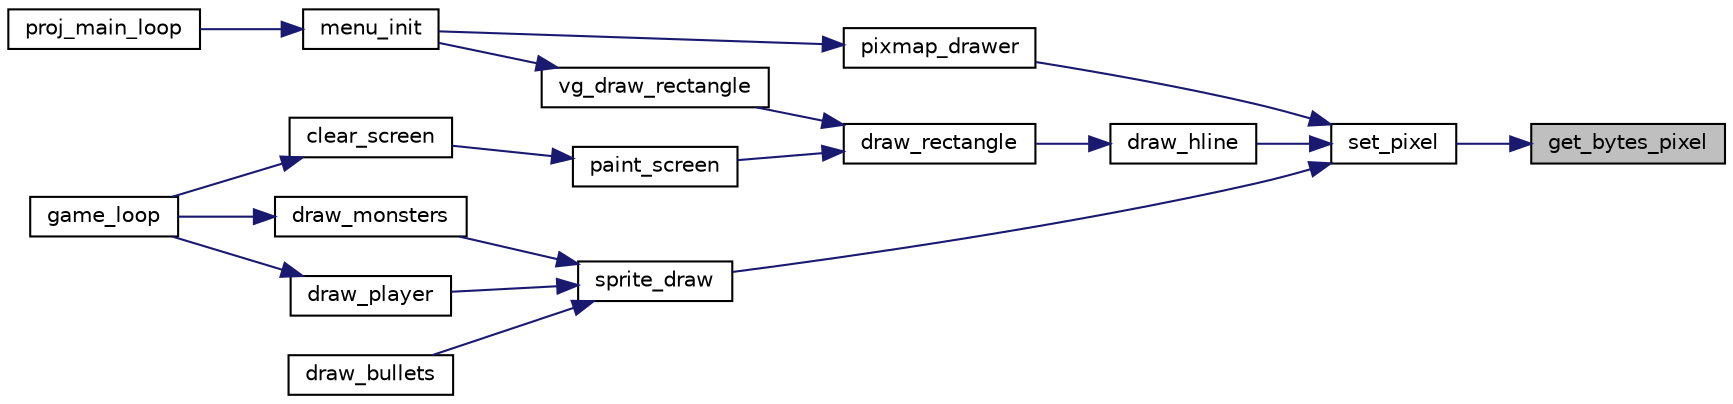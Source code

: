 digraph "get_bytes_pixel"
{
 // LATEX_PDF_SIZE
  edge [fontname="Helvetica",fontsize="10",labelfontname="Helvetica",labelfontsize="10"];
  node [fontname="Helvetica",fontsize="10",shape=record];
  rankdir="RL";
  Node1 [label="get_bytes_pixel",height=0.2,width=0.4,color="black", fillcolor="grey75", style="filled", fontcolor="black",tooltip=" "];
  Node1 -> Node2 [dir="back",color="midnightblue",fontsize="10",style="solid"];
  Node2 [label="set_pixel",height=0.2,width=0.4,color="black", fillcolor="white", style="filled",URL="$graphics_8c.html#ab202e9acd2a0826e183d01a13930d5d6",tooltip=" "];
  Node2 -> Node3 [dir="back",color="midnightblue",fontsize="10",style="solid"];
  Node3 [label="draw_hline",height=0.2,width=0.4,color="black", fillcolor="white", style="filled",URL="$graphics_8c.html#abfbedb6c93fc8eb59745694ce8e19e14",tooltip=" "];
  Node3 -> Node4 [dir="back",color="midnightblue",fontsize="10",style="solid"];
  Node4 [label="draw_rectangle",height=0.2,width=0.4,color="black", fillcolor="white", style="filled",URL="$graphics_8c.html#a31178cc71e7af0d6045707842517b225",tooltip=" "];
  Node4 -> Node5 [dir="back",color="midnightblue",fontsize="10",style="solid"];
  Node5 [label="paint_screen",height=0.2,width=0.4,color="black", fillcolor="white", style="filled",URL="$graphics_8c.html#a1430d88a17cc33c0fb2a40dd6a4aaabc",tooltip=" "];
  Node5 -> Node6 [dir="back",color="midnightblue",fontsize="10",style="solid"];
  Node6 [label="clear_screen",height=0.2,width=0.4,color="black", fillcolor="white", style="filled",URL="$graphics_8c.html#afa445e5837d138c8bc596dd2f287fc44",tooltip=" "];
  Node6 -> Node7 [dir="back",color="midnightblue",fontsize="10",style="solid"];
  Node7 [label="game_loop",height=0.2,width=0.4,color="black", fillcolor="white", style="filled",URL="$game_8c.html#a649a26d3c9953d9f2af863e859e0c40d",tooltip=" "];
  Node4 -> Node8 [dir="back",color="midnightblue",fontsize="10",style="solid"];
  Node8 [label="vg_draw_rectangle",height=0.2,width=0.4,color="black", fillcolor="white", style="filled",URL="$graphics_8c.html#a99d2da2559e11200c6b40c469e9977ec",tooltip=" "];
  Node8 -> Node9 [dir="back",color="midnightblue",fontsize="10",style="solid"];
  Node9 [label="menu_init",height=0.2,width=0.4,color="black", fillcolor="white", style="filled",URL="$aux__functions_8c.html#a56ded35ae654d0dded3d5daafc2836fb",tooltip=" "];
  Node9 -> Node10 [dir="back",color="midnightblue",fontsize="10",style="solid"];
  Node10 [label="proj_main_loop",height=0.2,width=0.4,color="black", fillcolor="white", style="filled",URL="$proj_8c.html#a2a16f651eccbd248e1ad3b3b924b143b",tooltip=" "];
  Node2 -> Node11 [dir="back",color="midnightblue",fontsize="10",style="solid"];
  Node11 [label="pixmap_drawer",height=0.2,width=0.4,color="black", fillcolor="white", style="filled",URL="$graphics_8c.html#a17ff3e2b182f63f42f264514659b9c5c",tooltip=" "];
  Node11 -> Node9 [dir="back",color="midnightblue",fontsize="10",style="solid"];
  Node2 -> Node12 [dir="back",color="midnightblue",fontsize="10",style="solid"];
  Node12 [label="sprite_draw",height=0.2,width=0.4,color="black", fillcolor="white", style="filled",URL="$sprite_8c.html#a0d85a9d10803dfbda6b848b690b617c6",tooltip=" "];
  Node12 -> Node13 [dir="back",color="midnightblue",fontsize="10",style="solid"];
  Node13 [label="draw_bullets",height=0.2,width=0.4,color="black", fillcolor="white", style="filled",URL="$elements_8c.html#a284ddfc73c5ee0be160e0bb766d231e4",tooltip=" "];
  Node12 -> Node14 [dir="back",color="midnightblue",fontsize="10",style="solid"];
  Node14 [label="draw_monsters",height=0.2,width=0.4,color="black", fillcolor="white", style="filled",URL="$elements_8c.html#ac9400e53b03f0a41c76afc7af50e57ad",tooltip=" "];
  Node14 -> Node7 [dir="back",color="midnightblue",fontsize="10",style="solid"];
  Node12 -> Node15 [dir="back",color="midnightblue",fontsize="10",style="solid"];
  Node15 [label="draw_player",height=0.2,width=0.4,color="black", fillcolor="white", style="filled",URL="$elements_8c.html#abd47ce64b64a5dcb39f1129a92eaad3b",tooltip=" "];
  Node15 -> Node7 [dir="back",color="midnightblue",fontsize="10",style="solid"];
}
